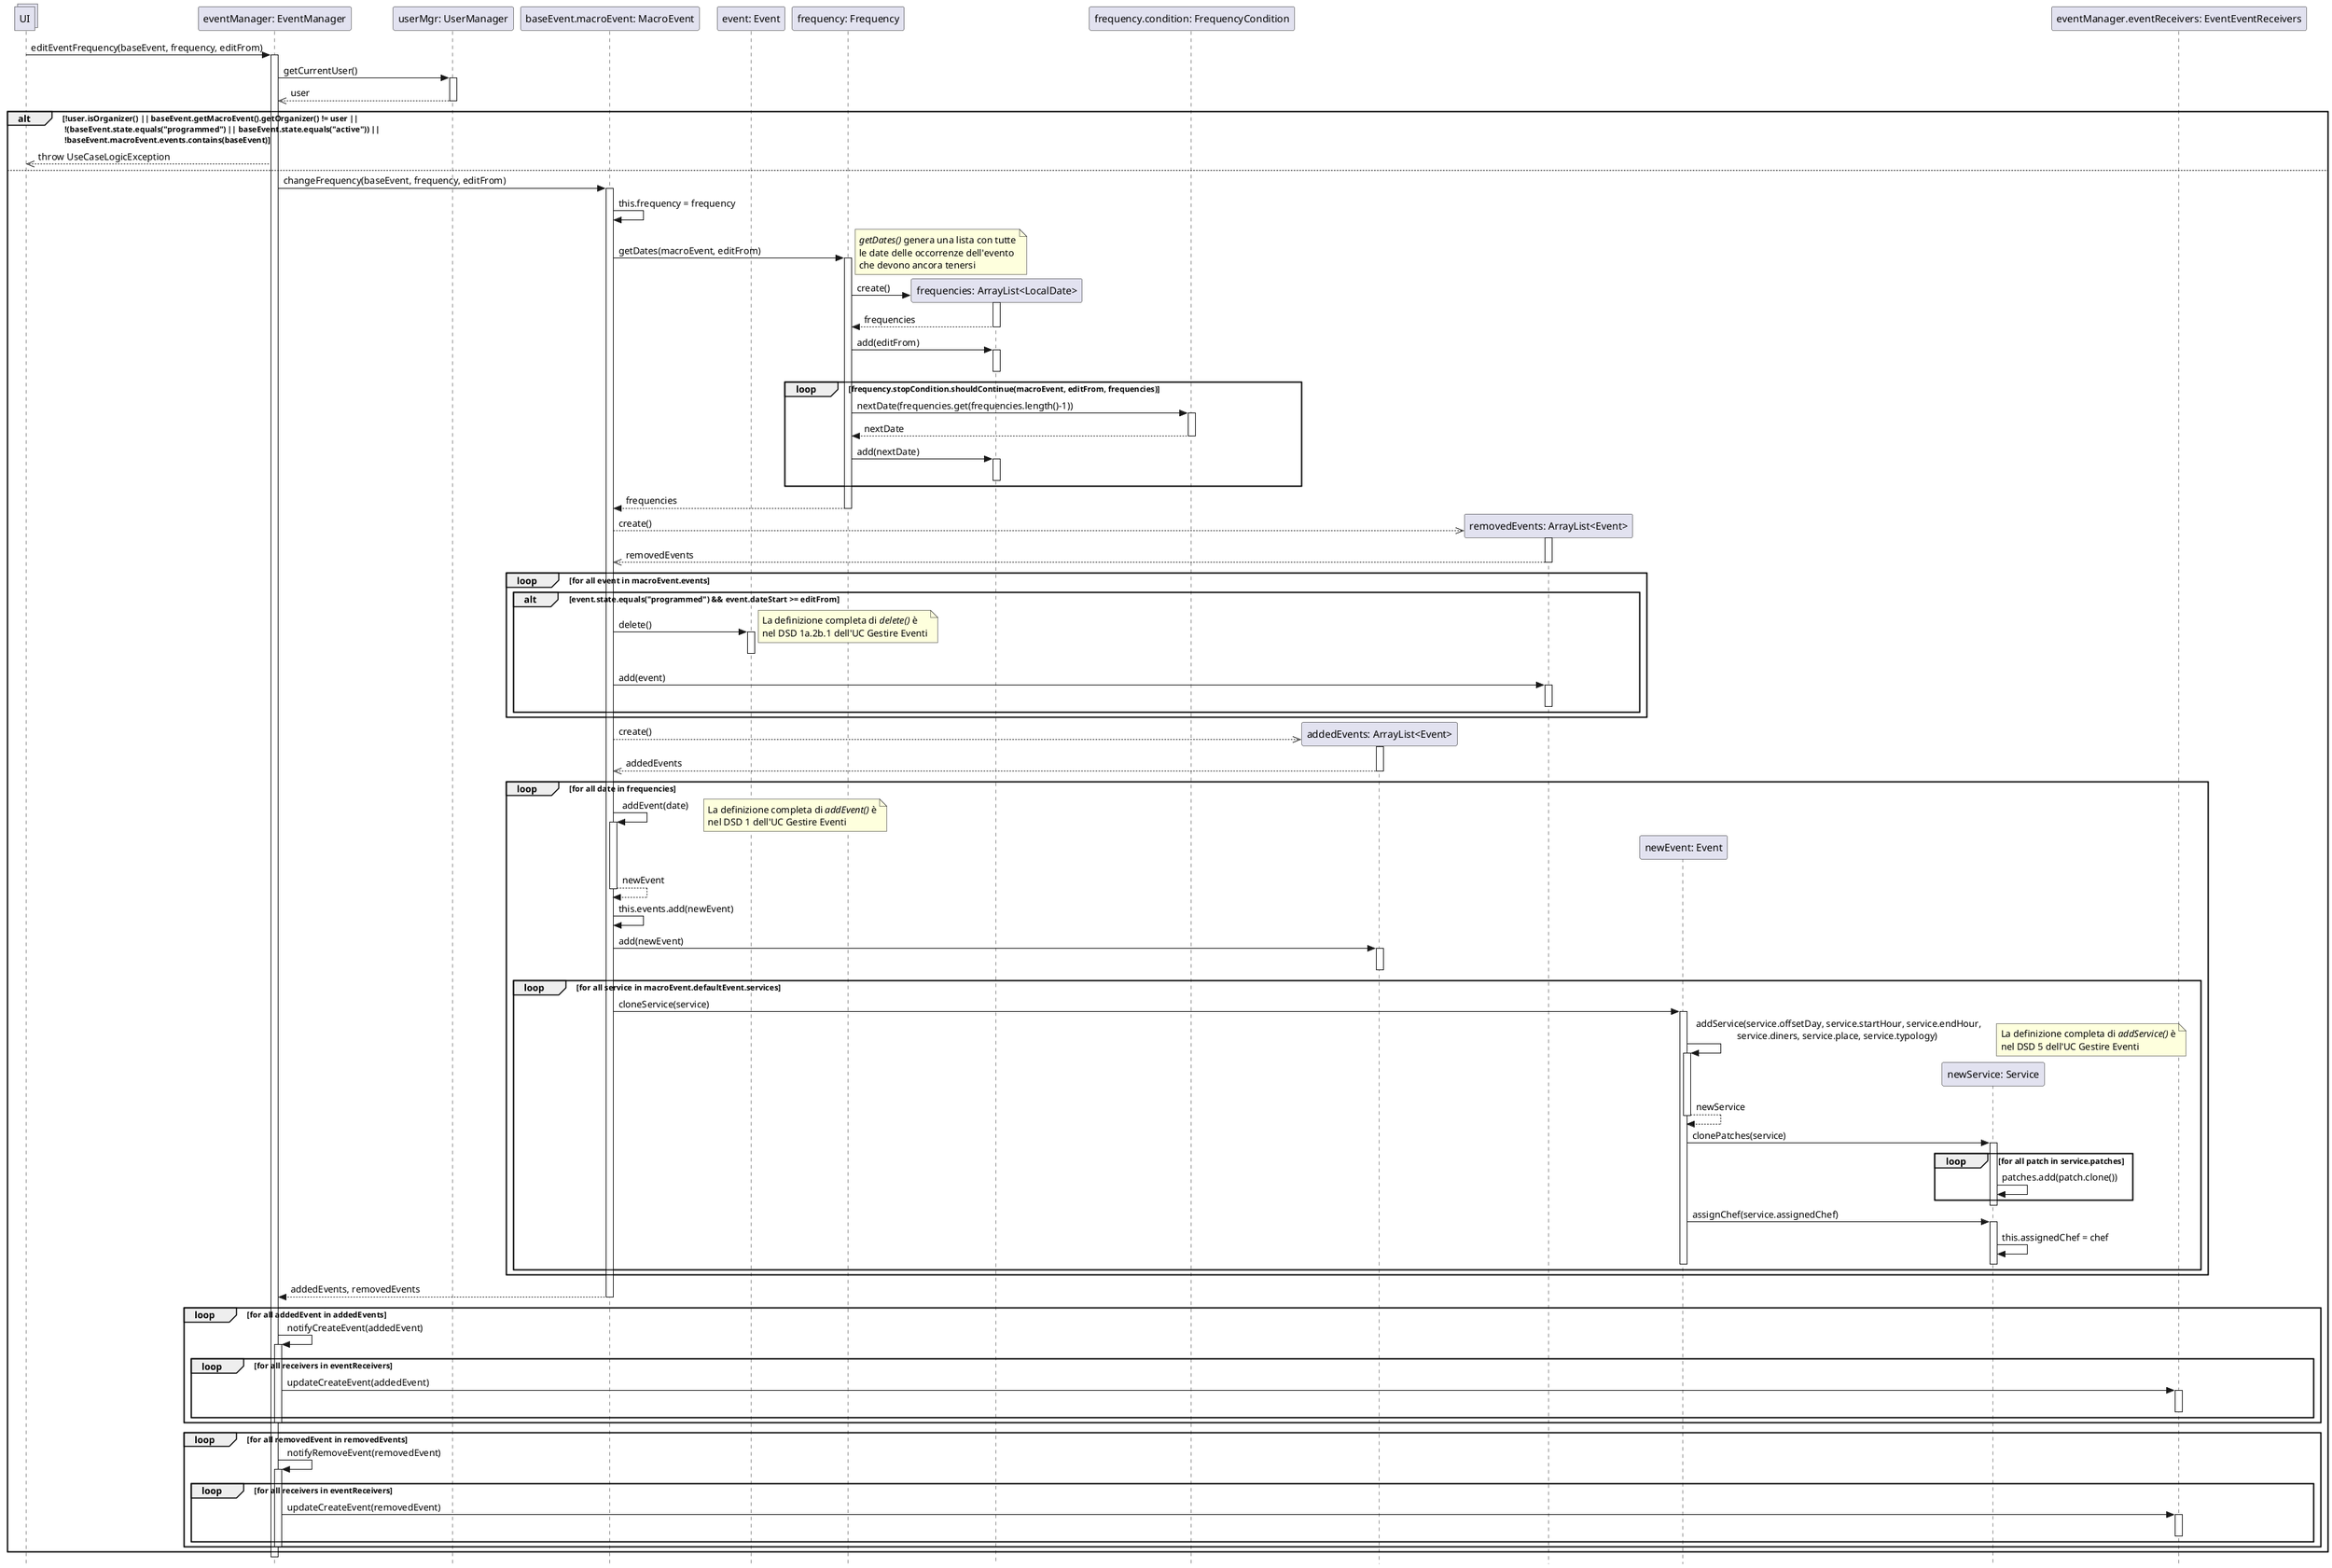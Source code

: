 @startuml
skinparam Style strictuml

collections UI
participant "eventManager: EventManager" as em
participant "userMgr: UserManager" as um
participant "baseEvent.macroEvent: MacroEvent" as maev
participant "event: Event" as event_iterator
participant "frequency: Frequency" as freq
participant "frequencies: ArrayList<LocalDate>" as frequencies
participant "frequency.condition: FrequencyCondition" as condition
participant "addedEvents: ArrayList<Event>" as addedEvents
participant "removedEvents: ArrayList<Event>" as removedEvents
participant "newEvent: Event" as newEvent
participant "newService: Service" as newService
participant "eventManager.eventReceivers: EventEventReceivers" as eer

UI -> em: editEventFrequency(baseEvent, frequency, editFrom)

activate em
    em -> um: getCurrentUser()
    activate um
        em <<-- um: user
    deactivate um

    alt !user.isOrganizer() || baseEvent.getMacroEvent().getOrganizer() != user ||\n !(baseEvent.state.equals("programmed") || baseEvent.state.equals("active")) ||\n !baseEvent.macroEvent.events.contains(baseEvent)
        UI <<-- em: throw UseCaseLogicException
    else
        em -> maev: changeFrequency(baseEvent, frequency, editFrom)
        activate maev

            maev -> maev: this.frequency = frequency

            maev -> freq: getDates(macroEvent, editFrom)
            note right: //getDates()// genera una lista con tutte\nle date delle occorrenze dell'evento\nche devono ancora tenersi
            activate freq
                freq -> frequencies **: create()
                activate frequencies
                return frequencies

                freq -> frequencies: add(editFrom)
                activate frequencies
                deactivate frequencies

                loop frequency.stopCondition.shouldContinue(macroEvent, editFrom, frequencies)
                    freq -> condition: nextDate(frequencies.get(frequencies.length()-1))
                    activate condition
                    return nextDate

                    freq->frequencies: add(nextDate)
                    activate frequencies
                    deactivate frequencies
                end
            return frequencies

            maev -->> removedEvents**: create()
            activate removedEvents
            return removedEvents

            loop for all event in macroEvent.events
                alt event.state.equals("programmed") && event.dateStart >= editFrom
                    maev -> event_iterator: delete()
                    note right: La definizione completa di //delete()// è\nnel DSD 1a.2b.1 dell'UC Gestire Eventi
                    activate event_iterator
                    deactivate event_iterator
                    maev -> removedEvents: add(event)
                    activate removedEvents
                    deactivate removedEvents
                end
            end

            maev -->> addedEvents**: create()
            activate addedEvents
            return addedEvents

            loop for all date in frequencies
                maev -> maev: addEvent(date)
                note right: La definizione completa di //addEvent()// è\nnel DSD 1 dell'UC Gestire Eventi
                activate maev
                    maev -[hidden]> newEvent **
                return newEvent

                maev -> maev: this.events.add(newEvent)

                maev -> addedEvents: add(newEvent)
                activate addedEvents
                deactivate addedEvents

                loop for all service in macroEvent.defaultEvent.services
                    maev -> newEvent: cloneService(service)

                    activate newEvent
                        newEvent -> newEvent: addService(service.offsetDay, service.startHour, service.endHour,\n\t\t service.diners, service.place, service.typology)
                        note right: La definizione completa di //addService()// è\nnel DSD 5 dell'UC Gestire Eventi
                        activate newEvent
                            newEvent -[hidden]> newService **
                        return newService

                        newEvent -> newService : clonePatches(service)
                        activate newService
                            loop for all patch in service.patches
                                newService -> newService: patches.add(patch.clone())
                            end
                        deactivate newService

                        newEvent -> newService: assignChef(service.assignedChef)
                        activate newService
                            newService -> newService: this.assignedChef = chef
                            newEvent <[hidden]- newService
                        deactivate newService
                    deactivate newEvent
                end
            end

        return addedEvents, removedEvents

        loop for all addedEvent in addedEvents
            em -> em: notifyCreateEvent(addedEvent)
            activate em
                loop for all receivers in eventReceivers
                    em -> eer: updateCreateEvent(addedEvent)
                    activate eer
                    deactivate eer
                end
            deactivate em
        end
        loop for all removedEvent in removedEvents
            em -> em: notifyRemoveEvent(removedEvent)
            activate em
                loop for all receivers in eventReceivers
                    em -> eer: updateCreateEvent(removedEvent)
                    activate eer
                    deactivate eer
                end
            deactivate em
        end
    end
deactivate em
@enduml